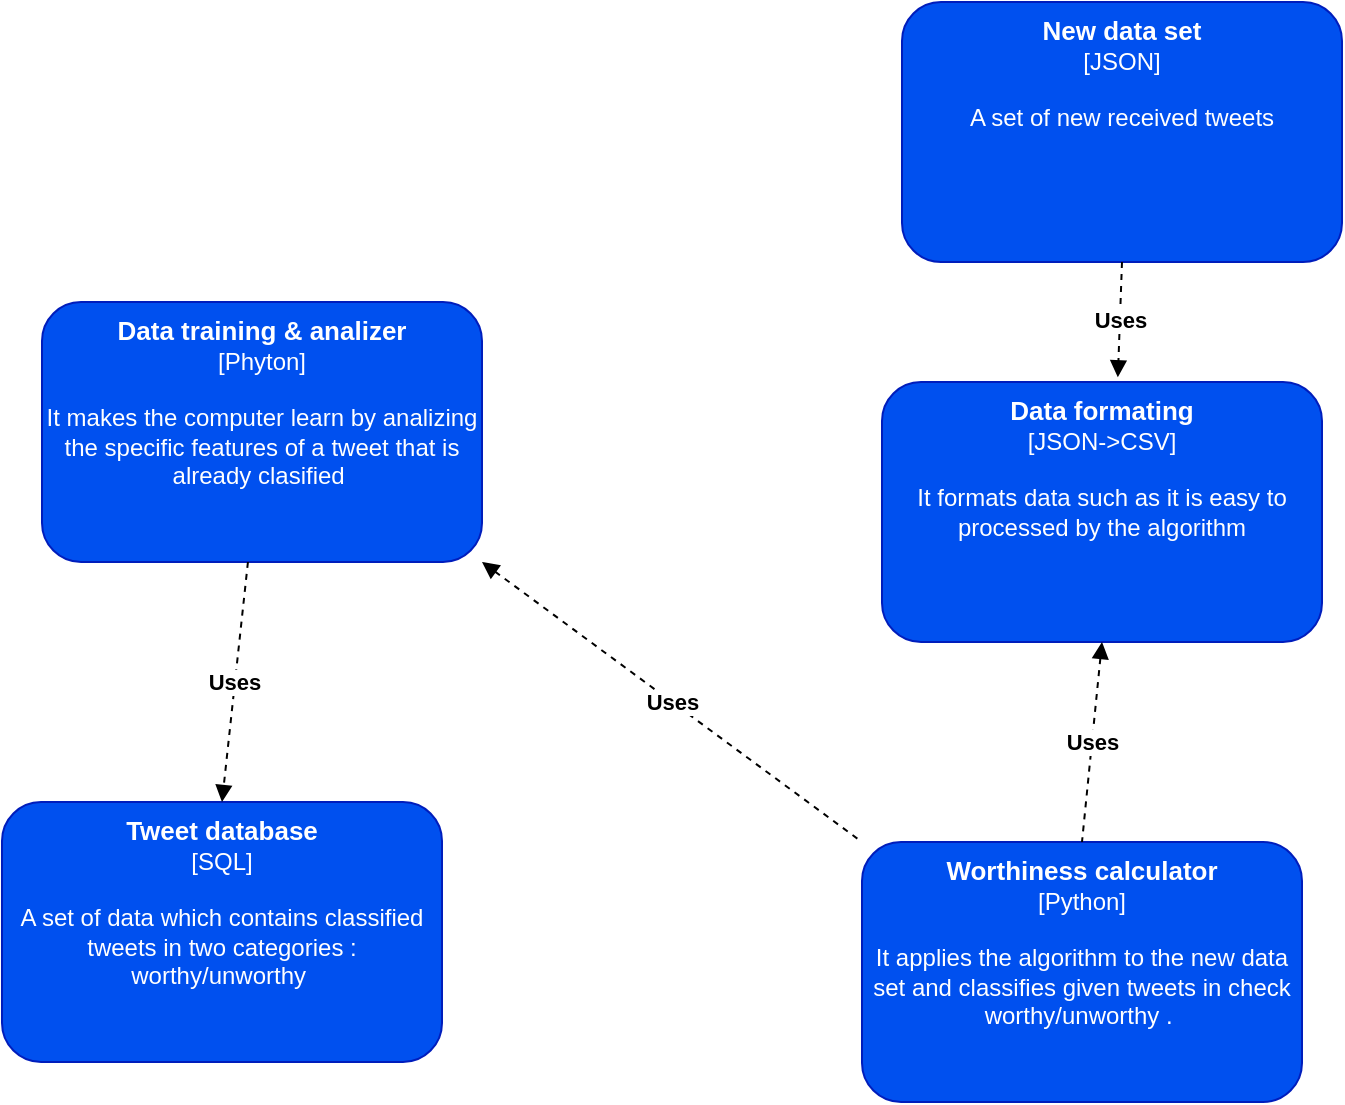 <mxfile version="12.6.5" type="device"><diagram id="5sYegNZGZps9Z2ABPyf6" name="Page-1"><mxGraphModel dx="1038" dy="607" grid="1" gridSize="10" guides="1" tooltips="1" connect="1" arrows="1" fold="1" page="1" pageScale="1" pageWidth="850" pageHeight="1100" math="0" shadow="0"><root><mxCell id="0"/><mxCell id="1" parent="0"/><mxCell id="j6GYX9RqAy5Usd8rx_Jw-1" value="&lt;font&gt;&lt;span style=&quot;font-size: 13px&quot;&gt;&lt;b&gt;New data set&lt;/b&gt;&lt;/span&gt;&lt;br&gt;[JSON]&lt;br&gt;&lt;span&gt;&lt;br&gt;&lt;div style=&quot;text-align: left&quot;&gt;&lt;span&gt;A set of new received tweets&lt;/span&gt;&lt;/div&gt;&lt;/span&gt;&lt;div style=&quot;text-align: left&quot;&gt;&lt;span style=&quot;font-size: 13px&quot;&gt;&lt;b&gt;&lt;br&gt;&lt;/b&gt;&lt;/span&gt;&lt;/div&gt;&lt;/font&gt;" style="rounded=1;whiteSpace=wrap;html=1;fillColor=#0050ef;strokeColor=#001DBC;fontColor=#ffffff;verticalAlign=top;" parent="1" vertex="1"><mxGeometry x="590" y="40" width="220" height="130" as="geometry"/></mxCell><mxCell id="j6GYX9RqAy5Usd8rx_Jw-3" value="&lt;font&gt;&lt;span style=&quot;font-size: 13px&quot;&gt;&lt;b&gt;Data formating&lt;br&gt;&lt;/b&gt;&lt;/span&gt;[JSON-&amp;gt;CSV]&lt;br&gt;&lt;span&gt;&lt;br&gt;&lt;div&gt;It formats data such as it is easy to processed by the algorithm&lt;/div&gt;&lt;/span&gt;&lt;/font&gt;" style="rounded=1;whiteSpace=wrap;html=1;fillColor=#0050ef;strokeColor=#001DBC;fontColor=#ffffff;verticalAlign=top;" parent="1" vertex="1"><mxGeometry x="580" y="230" width="220" height="130" as="geometry"/></mxCell><mxCell id="j6GYX9RqAy5Usd8rx_Jw-4" value="&lt;font&gt;&lt;span style=&quot;font-size: 13px&quot;&gt;&lt;b&gt;Tweet database&lt;/b&gt;&lt;/span&gt;&lt;br&gt;[SQL]&lt;br&gt;&lt;span&gt;&lt;br&gt;&lt;div&gt;A set of data which contains classified tweets in two categories : worthy/unworthy&amp;nbsp;&lt;/div&gt;&lt;/span&gt;&lt;/font&gt;" style="rounded=1;whiteSpace=wrap;html=1;fillColor=#0050ef;strokeColor=#001DBC;fontColor=#ffffff;verticalAlign=top;" parent="1" vertex="1"><mxGeometry x="140" y="440" width="220" height="130" as="geometry"/></mxCell><mxCell id="j6GYX9RqAy5Usd8rx_Jw-5" value="&lt;font&gt;&lt;span style=&quot;font-size: 13px&quot;&gt;&lt;b&gt;Worthiness calculator&lt;br&gt;&lt;/b&gt;&lt;/span&gt;[Python]&lt;br&gt;&lt;span&gt;&lt;br&gt;&lt;div&gt;&lt;span&gt;It applies the algorithm to the new data set and classifies given tweets in check worthy/unworthy .&amp;nbsp;&lt;/span&gt;&lt;/div&gt;&lt;/span&gt;&lt;div&gt;&lt;span style=&quot;font-size: 13px&quot;&gt;&lt;b&gt;&lt;br&gt;&lt;/b&gt;&lt;/span&gt;&lt;/div&gt;&lt;/font&gt;" style="rounded=1;whiteSpace=wrap;html=1;fillColor=#0050ef;strokeColor=#001DBC;fontColor=#ffffff;verticalAlign=top;" parent="1" vertex="1"><mxGeometry x="570" y="460" width="220" height="130" as="geometry"/></mxCell><object label="&lt;font&gt;&lt;span style=&quot;font-size: 13px&quot;&gt;&lt;b&gt;Data training &amp;amp; analizer&lt;/b&gt;&lt;/span&gt;&lt;br&gt;[Phyton]&lt;br&gt;&lt;span&gt;&lt;br&gt;&lt;div&gt;It makes the computer learn by analizing the specific features of a tweet that is already clasified&amp;nbsp;&lt;/div&gt;&lt;/span&gt;&lt;/font&gt;" id="j6GYX9RqAy5Usd8rx_Jw-6"><mxCell style="rounded=1;whiteSpace=wrap;html=1;fillColor=#0050ef;strokeColor=#001DBC;fontColor=#ffffff;verticalAlign=top;" parent="1" vertex="1"><mxGeometry x="160" y="190" width="220" height="130" as="geometry"/></mxCell></object><mxCell id="j6GYX9RqAy5Usd8rx_Jw-7" value="&lt;b&gt;Uses&lt;/b&gt;" style="endArrow=block;dashed=1;html=1;entryX=0.5;entryY=0;entryDx=0;entryDy=0;verticalAlign=middle;startArrow=none;startFill=0;endFill=1;" parent="1" source="j6GYX9RqAy5Usd8rx_Jw-6" target="j6GYX9RqAy5Usd8rx_Jw-4" edge="1"><mxGeometry width="50" height="50" relative="1" as="geometry"><mxPoint x="230" y="360" as="sourcePoint"/><mxPoint x="250" y="430" as="targetPoint"/></mxGeometry></mxCell><mxCell id="j6GYX9RqAy5Usd8rx_Jw-11" value="&lt;b&gt;Uses&lt;/b&gt;" style="endArrow=none;dashed=1;html=1;verticalAlign=middle;startArrow=block;startFill=1;endFill=0;exitX=0.5;exitY=1;exitDx=0;exitDy=0;entryX=0.5;entryY=0;entryDx=0;entryDy=0;" parent="1" source="j6GYX9RqAy5Usd8rx_Jw-3" target="j6GYX9RqAy5Usd8rx_Jw-5" edge="1"><mxGeometry width="50" height="50" relative="1" as="geometry"><mxPoint x="696.49" y="370" as="sourcePoint"/><mxPoint x="690" y="460" as="targetPoint"/></mxGeometry></mxCell><mxCell id="j6GYX9RqAy5Usd8rx_Jw-12" value="&lt;b&gt;Uses&lt;/b&gt;" style="endArrow=none;dashed=1;html=1;verticalAlign=middle;startArrow=block;startFill=1;endFill=0;exitX=1;exitY=1;exitDx=0;exitDy=0;entryX=0;entryY=0;entryDx=0;entryDy=0;" parent="1" source="j6GYX9RqAy5Usd8rx_Jw-6" target="j6GYX9RqAy5Usd8rx_Jw-5" edge="1"><mxGeometry width="50" height="50" relative="1" as="geometry"><mxPoint x="490" y="370" as="sourcePoint"/><mxPoint x="480" y="470" as="targetPoint"/></mxGeometry></mxCell><mxCell id="j6GYX9RqAy5Usd8rx_Jw-13" value="&lt;b&gt;Uses&lt;/b&gt;" style="endArrow=block;dashed=1;html=1;entryX=0.536;entryY=-0.018;entryDx=0;entryDy=0;verticalAlign=middle;startArrow=none;startFill=0;endFill=1;exitX=0.5;exitY=1;exitDx=0;exitDy=0;entryPerimeter=0;" parent="1" source="j6GYX9RqAy5Usd8rx_Jw-1" target="j6GYX9RqAy5Usd8rx_Jw-3" edge="1"><mxGeometry width="50" height="50" relative="1" as="geometry"><mxPoint x="730" y="190" as="sourcePoint"/><mxPoint x="717.027" y="310" as="targetPoint"/></mxGeometry></mxCell></root></mxGraphModel></diagram></mxfile>